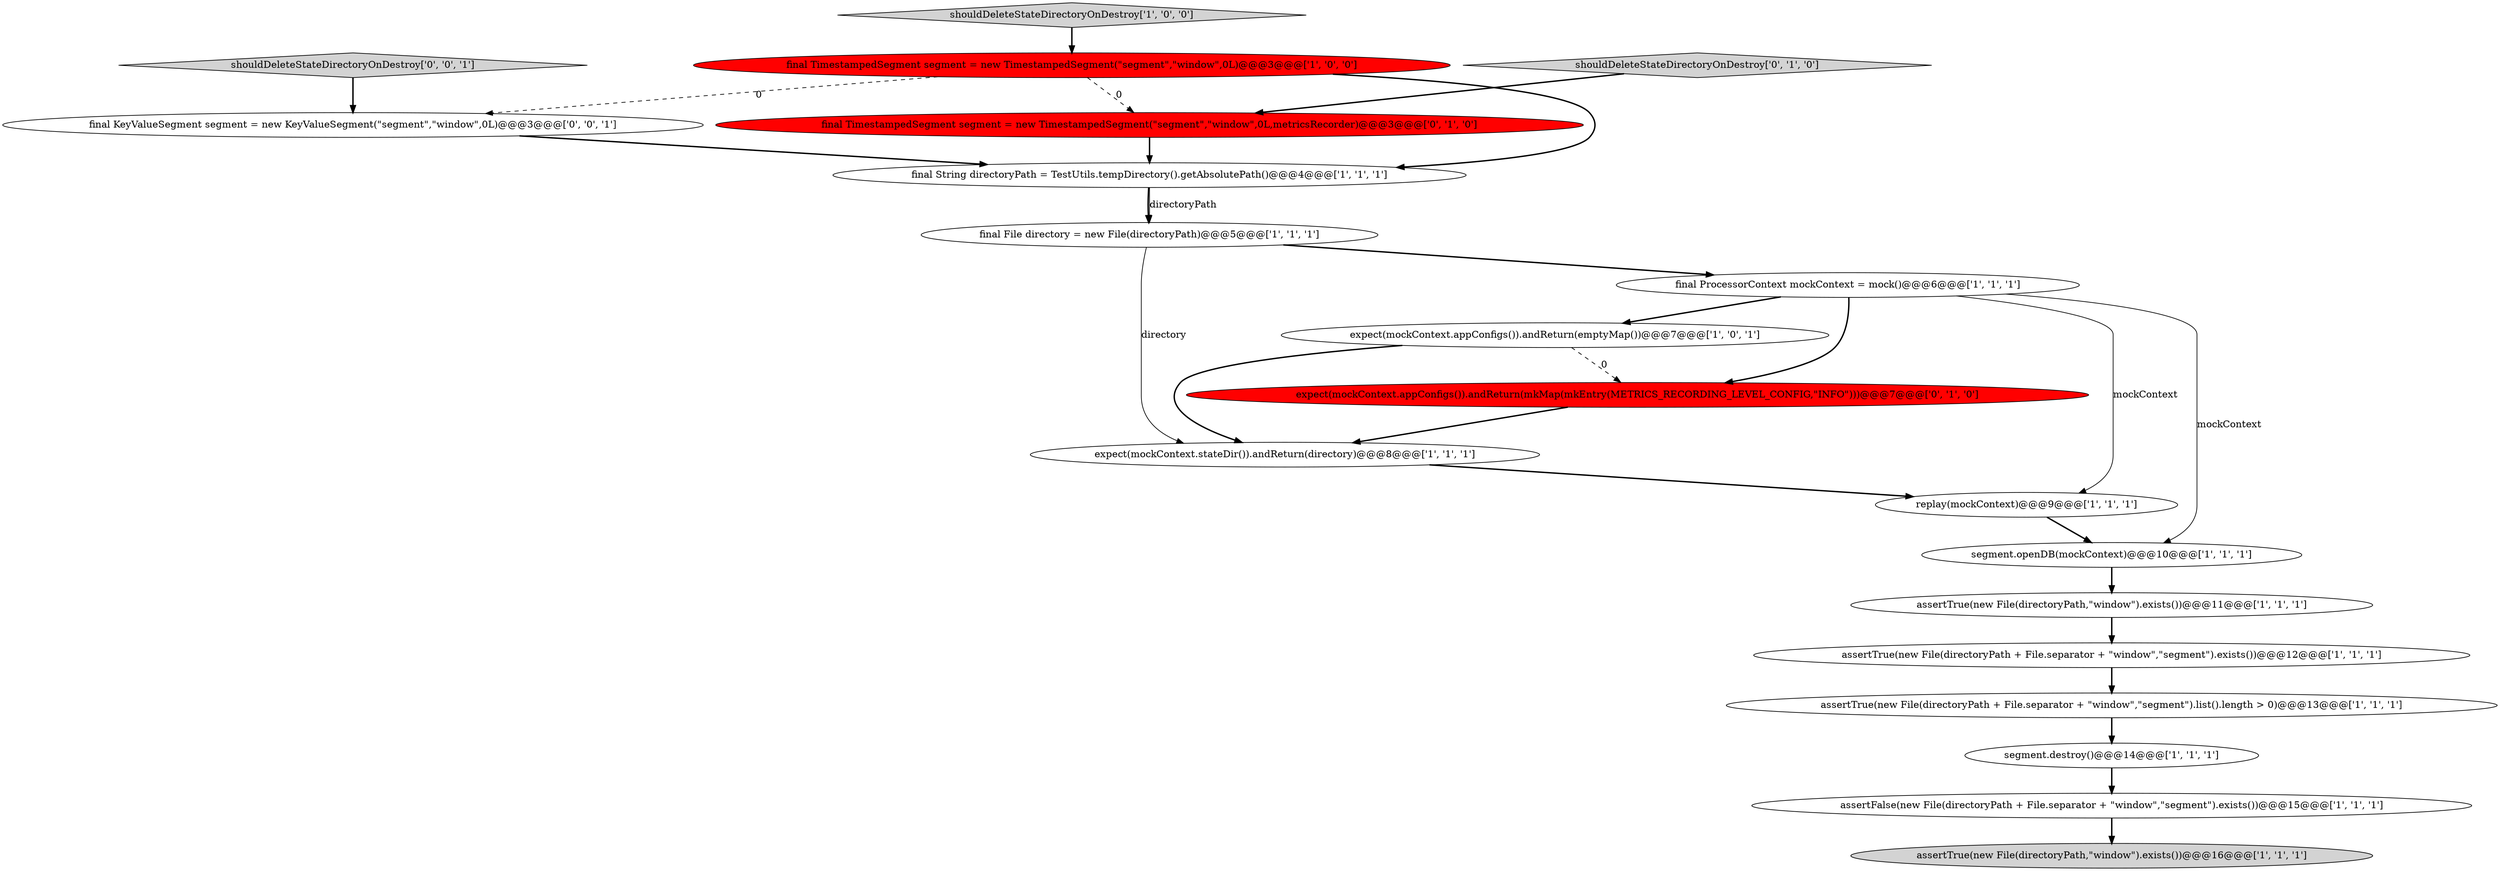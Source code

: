digraph {
5 [style = filled, label = "assertTrue(new File(directoryPath + File.separator + \"window\",\"segment\").list().length > 0)@@@13@@@['1', '1', '1']", fillcolor = white, shape = ellipse image = "AAA0AAABBB1BBB"];
3 [style = filled, label = "assertFalse(new File(directoryPath + File.separator + \"window\",\"segment\").exists())@@@15@@@['1', '1', '1']", fillcolor = white, shape = ellipse image = "AAA0AAABBB1BBB"];
0 [style = filled, label = "assertTrue(new File(directoryPath,\"window\").exists())@@@11@@@['1', '1', '1']", fillcolor = white, shape = ellipse image = "AAA0AAABBB1BBB"];
7 [style = filled, label = "final ProcessorContext mockContext = mock()@@@6@@@['1', '1', '1']", fillcolor = white, shape = ellipse image = "AAA0AAABBB1BBB"];
18 [style = filled, label = "shouldDeleteStateDirectoryOnDestroy['0', '0', '1']", fillcolor = lightgray, shape = diamond image = "AAA0AAABBB3BBB"];
1 [style = filled, label = "final File directory = new File(directoryPath)@@@5@@@['1', '1', '1']", fillcolor = white, shape = ellipse image = "AAA0AAABBB1BBB"];
14 [style = filled, label = "shouldDeleteStateDirectoryOnDestroy['1', '0', '0']", fillcolor = lightgray, shape = diamond image = "AAA0AAABBB1BBB"];
9 [style = filled, label = "expect(mockContext.stateDir()).andReturn(directory)@@@8@@@['1', '1', '1']", fillcolor = white, shape = ellipse image = "AAA0AAABBB1BBB"];
17 [style = filled, label = "expect(mockContext.appConfigs()).andReturn(mkMap(mkEntry(METRICS_RECORDING_LEVEL_CONFIG,\"INFO\")))@@@7@@@['0', '1', '0']", fillcolor = red, shape = ellipse image = "AAA1AAABBB2BBB"];
13 [style = filled, label = "final String directoryPath = TestUtils.tempDirectory().getAbsolutePath()@@@4@@@['1', '1', '1']", fillcolor = white, shape = ellipse image = "AAA0AAABBB1BBB"];
11 [style = filled, label = "replay(mockContext)@@@9@@@['1', '1', '1']", fillcolor = white, shape = ellipse image = "AAA0AAABBB1BBB"];
6 [style = filled, label = "assertTrue(new File(directoryPath,\"window\").exists())@@@16@@@['1', '1', '1']", fillcolor = lightgray, shape = ellipse image = "AAA0AAABBB1BBB"];
8 [style = filled, label = "expect(mockContext.appConfigs()).andReturn(emptyMap())@@@7@@@['1', '0', '1']", fillcolor = white, shape = ellipse image = "AAA0AAABBB1BBB"];
10 [style = filled, label = "final TimestampedSegment segment = new TimestampedSegment(\"segment\",\"window\",0L)@@@3@@@['1', '0', '0']", fillcolor = red, shape = ellipse image = "AAA1AAABBB1BBB"];
12 [style = filled, label = "assertTrue(new File(directoryPath + File.separator + \"window\",\"segment\").exists())@@@12@@@['1', '1', '1']", fillcolor = white, shape = ellipse image = "AAA0AAABBB1BBB"];
4 [style = filled, label = "segment.openDB(mockContext)@@@10@@@['1', '1', '1']", fillcolor = white, shape = ellipse image = "AAA0AAABBB1BBB"];
19 [style = filled, label = "final KeyValueSegment segment = new KeyValueSegment(\"segment\",\"window\",0L)@@@3@@@['0', '0', '1']", fillcolor = white, shape = ellipse image = "AAA0AAABBB3BBB"];
16 [style = filled, label = "shouldDeleteStateDirectoryOnDestroy['0', '1', '0']", fillcolor = lightgray, shape = diamond image = "AAA0AAABBB2BBB"];
15 [style = filled, label = "final TimestampedSegment segment = new TimestampedSegment(\"segment\",\"window\",0L,metricsRecorder)@@@3@@@['0', '1', '0']", fillcolor = red, shape = ellipse image = "AAA1AAABBB2BBB"];
2 [style = filled, label = "segment.destroy()@@@14@@@['1', '1', '1']", fillcolor = white, shape = ellipse image = "AAA0AAABBB1BBB"];
10->15 [style = dashed, label="0"];
16->15 [style = bold, label=""];
15->13 [style = bold, label=""];
7->17 [style = bold, label=""];
9->11 [style = bold, label=""];
12->5 [style = bold, label=""];
7->11 [style = solid, label="mockContext"];
10->19 [style = dashed, label="0"];
17->9 [style = bold, label=""];
2->3 [style = bold, label=""];
0->12 [style = bold, label=""];
11->4 [style = bold, label=""];
18->19 [style = bold, label=""];
14->10 [style = bold, label=""];
3->6 [style = bold, label=""];
7->4 [style = solid, label="mockContext"];
7->8 [style = bold, label=""];
1->7 [style = bold, label=""];
13->1 [style = bold, label=""];
4->0 [style = bold, label=""];
1->9 [style = solid, label="directory"];
13->1 [style = solid, label="directoryPath"];
5->2 [style = bold, label=""];
19->13 [style = bold, label=""];
10->13 [style = bold, label=""];
8->9 [style = bold, label=""];
8->17 [style = dashed, label="0"];
}
